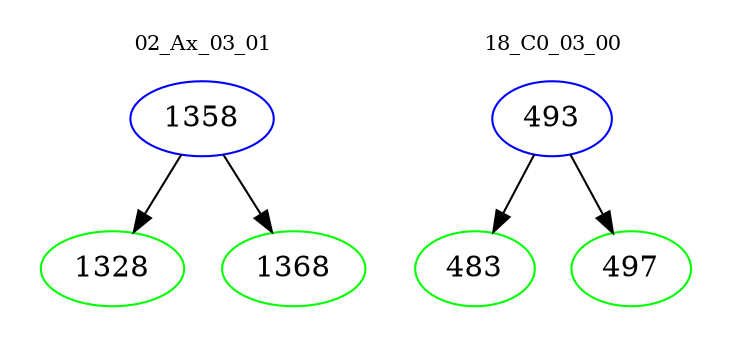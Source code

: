 digraph{
subgraph cluster_0 {
color = white
label = "02_Ax_03_01";
fontsize=10;
T0_1358 [label="1358", color="blue"]
T0_1358 -> T0_1328 [color="black"]
T0_1328 [label="1328", color="green"]
T0_1358 -> T0_1368 [color="black"]
T0_1368 [label="1368", color="green"]
}
subgraph cluster_1 {
color = white
label = "18_C0_03_00";
fontsize=10;
T1_493 [label="493", color="blue"]
T1_493 -> T1_483 [color="black"]
T1_483 [label="483", color="green"]
T1_493 -> T1_497 [color="black"]
T1_497 [label="497", color="green"]
}
}
